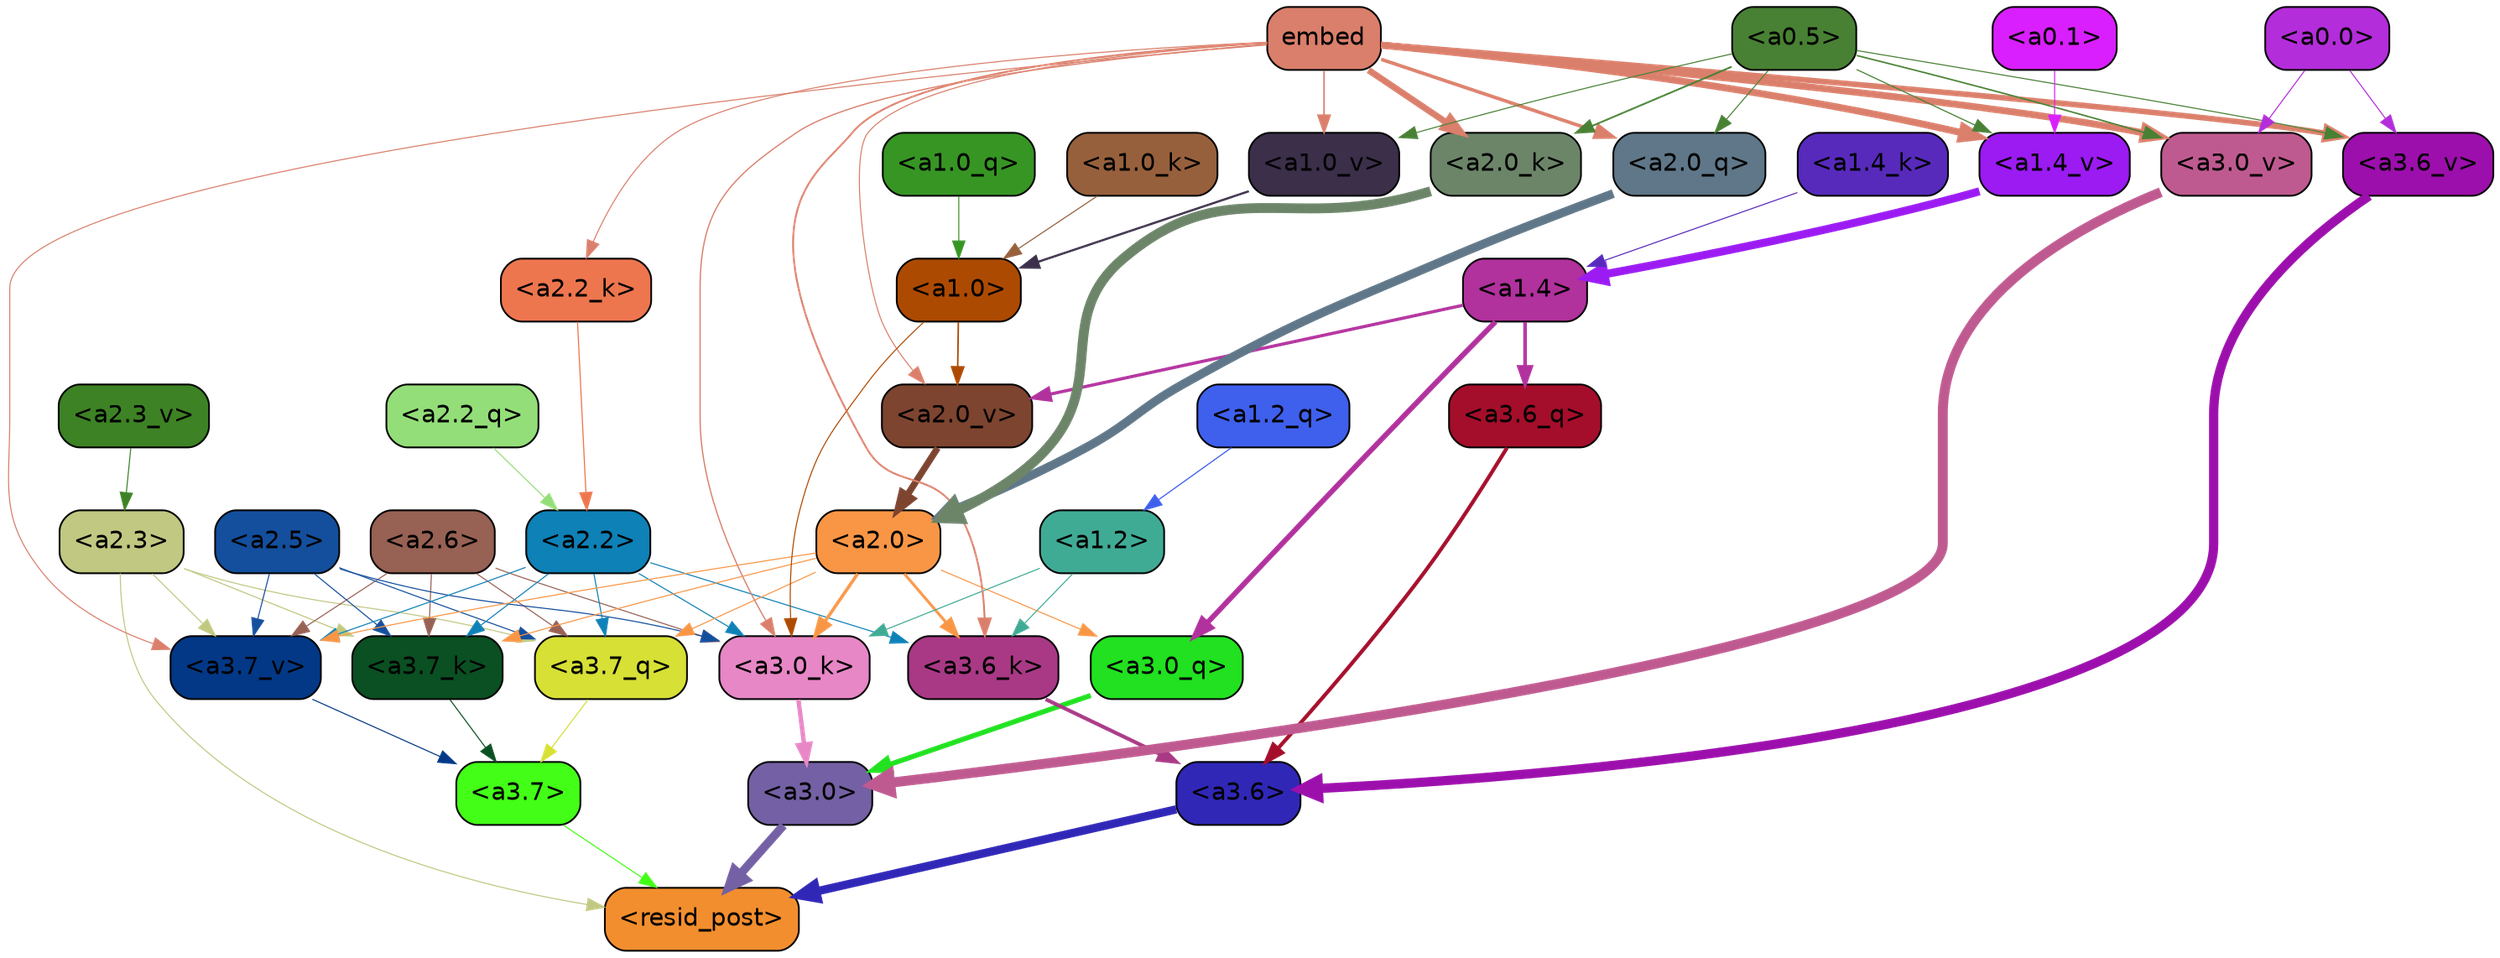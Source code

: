 strict digraph "" {
	graph [bgcolor=transparent,
		layout=dot,
		overlap=false,
		splines=true
	];
	"<a3.7>"	[color=black,
		fillcolor="#43fe17",
		fontname=Helvetica,
		shape=box,
		style="filled, rounded"];
	"<resid_post>"	[color=black,
		fillcolor="#f28e2e",
		fontname=Helvetica,
		shape=box,
		style="filled, rounded"];
	"<a3.7>" -> "<resid_post>"	[color="#43fe17",
		penwidth=0.6];
	"<a3.6>"	[color=black,
		fillcolor="#3027b7",
		fontname=Helvetica,
		shape=box,
		style="filled, rounded"];
	"<a3.6>" -> "<resid_post>"	[color="#3027b7",
		penwidth=4.751592040061951];
	"<a3.0>"	[color=black,
		fillcolor="#7460a4",
		fontname=Helvetica,
		shape=box,
		style="filled, rounded"];
	"<a3.0>" -> "<resid_post>"	[color="#7460a4",
		penwidth=4.904066681861877];
	"<a2.3>"	[color=black,
		fillcolor="#c1c881",
		fontname=Helvetica,
		shape=box,
		style="filled, rounded"];
	"<a2.3>" -> "<resid_post>"	[color="#c1c881",
		penwidth=0.6];
	"<a3.7_q>"	[color=black,
		fillcolor="#d7e035",
		fontname=Helvetica,
		shape=box,
		style="filled, rounded"];
	"<a2.3>" -> "<a3.7_q>"	[color="#c1c881",
		penwidth=0.6];
	"<a3.7_k>"	[color=black,
		fillcolor="#0a5022",
		fontname=Helvetica,
		shape=box,
		style="filled, rounded"];
	"<a2.3>" -> "<a3.7_k>"	[color="#c1c881",
		penwidth=0.6];
	"<a3.7_v>"	[color=black,
		fillcolor="#033886",
		fontname=Helvetica,
		shape=box,
		style="filled, rounded"];
	"<a2.3>" -> "<a3.7_v>"	[color="#c1c881",
		penwidth=0.6];
	"<a3.7_q>" -> "<a3.7>"	[color="#d7e035",
		penwidth=0.6];
	"<a3.6_q>"	[color=black,
		fillcolor="#a40e2a",
		fontname=Helvetica,
		shape=box,
		style="filled, rounded"];
	"<a3.6_q>" -> "<a3.6>"	[color="#a40e2a",
		penwidth=2.160832464694977];
	"<a3.0_q>"	[color=black,
		fillcolor="#21e120",
		fontname=Helvetica,
		shape=box,
		style="filled, rounded"];
	"<a3.0_q>" -> "<a3.0>"	[color="#21e120",
		penwidth=2.870753765106201];
	"<a3.7_k>" -> "<a3.7>"	[color="#0a5022",
		penwidth=0.6];
	"<a3.6_k>"	[color=black,
		fillcolor="#a93985",
		fontname=Helvetica,
		shape=box,
		style="filled, rounded"];
	"<a3.6_k>" -> "<a3.6>"	[color="#a93985",
		penwidth=2.13908451795578];
	"<a3.0_k>"	[color=black,
		fillcolor="#e787c6",
		fontname=Helvetica,
		shape=box,
		style="filled, rounded"];
	"<a3.0_k>" -> "<a3.0>"	[color="#e787c6",
		penwidth=2.520303964614868];
	"<a3.7_v>" -> "<a3.7>"	[color="#033886",
		penwidth=0.6];
	"<a3.6_v>"	[color=black,
		fillcolor="#9c0fac",
		fontname=Helvetica,
		shape=box,
		style="filled, rounded"];
	"<a3.6_v>" -> "<a3.6>"	[color="#9c0fac",
		penwidth=5.297133803367615];
	"<a3.0_v>"	[color=black,
		fillcolor="#bf5a90",
		fontname=Helvetica,
		shape=box,
		style="filled, rounded"];
	"<a3.0_v>" -> "<a3.0>"	[color="#bf5a90",
		penwidth=5.680712580680847];
	"<a2.6>"	[color=black,
		fillcolor="#976154",
		fontname=Helvetica,
		shape=box,
		style="filled, rounded"];
	"<a2.6>" -> "<a3.7_q>"	[color="#976154",
		penwidth=0.6];
	"<a2.6>" -> "<a3.7_k>"	[color="#976154",
		penwidth=0.6];
	"<a2.6>" -> "<a3.0_k>"	[color="#976154",
		penwidth=0.6];
	"<a2.6>" -> "<a3.7_v>"	[color="#976154",
		penwidth=0.6];
	"<a2.5>"	[color=black,
		fillcolor="#144f9d",
		fontname=Helvetica,
		shape=box,
		style="filled, rounded"];
	"<a2.5>" -> "<a3.7_q>"	[color="#144f9d",
		penwidth=0.6];
	"<a2.5>" -> "<a3.7_k>"	[color="#144f9d",
		penwidth=0.6];
	"<a2.5>" -> "<a3.0_k>"	[color="#144f9d",
		penwidth=0.6];
	"<a2.5>" -> "<a3.7_v>"	[color="#144f9d",
		penwidth=0.6];
	"<a2.2>"	[color=black,
		fillcolor="#0e81b7",
		fontname=Helvetica,
		shape=box,
		style="filled, rounded"];
	"<a2.2>" -> "<a3.7_q>"	[color="#0e81b7",
		penwidth=0.6];
	"<a2.2>" -> "<a3.7_k>"	[color="#0e81b7",
		penwidth=0.6];
	"<a2.2>" -> "<a3.6_k>"	[color="#0e81b7",
		penwidth=0.6];
	"<a2.2>" -> "<a3.0_k>"	[color="#0e81b7",
		penwidth=0.6];
	"<a2.2>" -> "<a3.7_v>"	[color="#0e81b7",
		penwidth=0.6];
	"<a2.0>"	[color=black,
		fillcolor="#f99646",
		fontname=Helvetica,
		shape=box,
		style="filled, rounded"];
	"<a2.0>" -> "<a3.7_q>"	[color="#f99646",
		penwidth=0.6];
	"<a2.0>" -> "<a3.0_q>"	[color="#f99646",
		penwidth=0.6];
	"<a2.0>" -> "<a3.7_k>"	[color="#f99646",
		penwidth=0.6];
	"<a2.0>" -> "<a3.6_k>"	[color="#f99646",
		penwidth=1.5897698998451233];
	"<a2.0>" -> "<a3.0_k>"	[color="#f99646",
		penwidth=1.8405593037605286];
	"<a2.0>" -> "<a3.7_v>"	[color="#f99646",
		penwidth=0.6];
	"<a1.4>"	[color=black,
		fillcolor="#b1319d",
		fontname=Helvetica,
		shape=box,
		style="filled, rounded"];
	"<a1.4>" -> "<a3.6_q>"	[color="#b1319d",
		penwidth=2.0260728895664215];
	"<a1.4>" -> "<a3.0_q>"	[color="#b1319d",
		penwidth=3.0185627341270447];
	"<a2.0_v>"	[color=black,
		fillcolor="#7d4430",
		fontname=Helvetica,
		shape=box,
		style="filled, rounded"];
	"<a1.4>" -> "<a2.0_v>"	[color="#b1319d",
		penwidth=1.7970525026321411];
	"<a1.2>"	[color=black,
		fillcolor="#40ab95",
		fontname=Helvetica,
		shape=box,
		style="filled, rounded"];
	"<a1.2>" -> "<a3.6_k>"	[color="#40ab95",
		penwidth=0.6];
	"<a1.2>" -> "<a3.0_k>"	[color="#40ab95",
		penwidth=0.6];
	embed	[color=black,
		fillcolor="#da7f6b",
		fontname=Helvetica,
		shape=box,
		style="filled, rounded"];
	embed -> "<a3.6_k>"	[color="#da7f6b",
		penwidth=1.046662151813507];
	embed -> "<a3.0_k>"	[color="#da7f6b",
		penwidth=0.6995279788970947];
	embed -> "<a3.7_v>"	[color="#da7f6b",
		penwidth=0.6];
	embed -> "<a3.6_v>"	[color="#da7f6b",
		penwidth=3.1840110421180725];
	embed -> "<a3.0_v>"	[color="#da7f6b",
		penwidth=3.9005755856633186];
	"<a2.0_q>"	[color=black,
		fillcolor="#5f7788",
		fontname=Helvetica,
		shape=box,
		style="filled, rounded"];
	embed -> "<a2.0_q>"	[color="#da7f6b",
		penwidth=1.9669389724731445];
	"<a2.2_k>"	[color=black,
		fillcolor="#ee764e",
		fontname=Helvetica,
		shape=box,
		style="filled, rounded"];
	embed -> "<a2.2_k>"	[color="#da7f6b",
		penwidth=0.6];
	"<a2.0_k>"	[color=black,
		fillcolor="#6c8569",
		fontname=Helvetica,
		shape=box,
		style="filled, rounded"];
	embed -> "<a2.0_k>"	[color="#da7f6b",
		penwidth=3.6898754835128784];
	embed -> "<a2.0_v>"	[color="#da7f6b",
		penwidth=0.6];
	"<a1.4_v>"	[color=black,
		fillcolor="#9b1bf2",
		fontname=Helvetica,
		shape=box,
		style="filled, rounded"];
	embed -> "<a1.4_v>"	[color="#da7f6b",
		penwidth=3.992354243993759];
	"<a1.0_v>"	[color=black,
		fillcolor="#3b2f4a",
		fontname=Helvetica,
		shape=box,
		style="filled, rounded"];
	embed -> "<a1.0_v>"	[color="#da7f6b",
		penwidth=0.8768336176872253];
	"<a1.0>"	[color=black,
		fillcolor="#ad4a02",
		fontname=Helvetica,
		shape=box,
		style="filled, rounded"];
	"<a1.0>" -> "<a3.0_k>"	[color="#ad4a02",
		penwidth=0.6];
	"<a1.0>" -> "<a2.0_v>"	[color="#ad4a02",
		penwidth=0.8836666345596313];
	"<a0.5>"	[color=black,
		fillcolor="#488134",
		fontname=Helvetica,
		shape=box,
		style="filled, rounded"];
	"<a0.5>" -> "<a3.6_v>"	[color="#488134",
		penwidth=0.6];
	"<a0.5>" -> "<a3.0_v>"	[color="#488134",
		penwidth=0.8493617177009583];
	"<a0.5>" -> "<a2.0_q>"	[color="#488134",
		penwidth=0.6];
	"<a0.5>" -> "<a2.0_k>"	[color="#488134",
		penwidth=0.9942188858985901];
	"<a0.5>" -> "<a1.4_v>"	[color="#488134",
		penwidth=0.6379710733890533];
	"<a0.5>" -> "<a1.0_v>"	[color="#488134",
		penwidth=0.6];
	"<a0.0>"	[color=black,
		fillcolor="#b32dda",
		fontname=Helvetica,
		shape=box,
		style="filled, rounded"];
	"<a0.0>" -> "<a3.6_v>"	[color="#b32dda",
		penwidth=0.6];
	"<a0.0>" -> "<a3.0_v>"	[color="#b32dda",
		penwidth=0.6];
	"<a2.2_q>"	[color=black,
		fillcolor="#94de79",
		fontname=Helvetica,
		shape=box,
		style="filled, rounded"];
	"<a2.2_q>" -> "<a2.2>"	[color="#94de79",
		penwidth=0.6];
	"<a2.0_q>" -> "<a2.0>"	[color="#5f7788",
		penwidth=5.0040658712387085];
	"<a2.2_k>" -> "<a2.2>"	[color="#ee764e",
		penwidth=0.6304321400821209];
	"<a2.0_k>" -> "<a2.0>"	[color="#6c8569",
		penwidth=5.6445024609565735];
	"<a2.3_v>"	[color=black,
		fillcolor="#3d8225",
		fontname=Helvetica,
		shape=box,
		style="filled, rounded"];
	"<a2.3_v>" -> "<a2.3>"	[color="#3d8225",
		penwidth=0.6];
	"<a2.0_v>" -> "<a2.0>"	[color="#7d4430",
		penwidth=3.781584322452545];
	"<a1.2_q>"	[color=black,
		fillcolor="#3f60ed",
		fontname=Helvetica,
		shape=box,
		style="filled, rounded"];
	"<a1.2_q>" -> "<a1.2>"	[color="#3f60ed",
		penwidth=0.6481351256370544];
	"<a1.0_q>"	[color=black,
		fillcolor="#379524",
		fontname=Helvetica,
		shape=box,
		style="filled, rounded"];
	"<a1.0_q>" -> "<a1.0>"	[color="#379524",
		penwidth=0.6];
	"<a1.4_k>"	[color=black,
		fillcolor="#572abc",
		fontname=Helvetica,
		shape=box,
		style="filled, rounded"];
	"<a1.4_k>" -> "<a1.4>"	[color="#572abc",
		penwidth=0.6];
	"<a1.0_k>"	[color=black,
		fillcolor="#97603c",
		fontname=Helvetica,
		shape=box,
		style="filled, rounded"];
	"<a1.0_k>" -> "<a1.0>"	[color="#97603c",
		penwidth=0.6];
	"<a1.4_v>" -> "<a1.4>"	[color="#9b1bf2",
		penwidth=4.602061748504639];
	"<a1.0_v>" -> "<a1.0>"	[color="#3b2f4a",
		penwidth=1.227757602930069];
	"<a0.1>"	[color=black,
		fillcolor="#d91ffe",
		fontname=Helvetica,
		shape=box,
		style="filled, rounded"];
	"<a0.1>" -> "<a1.4_v>"	[color="#d91ffe",
		penwidth=0.6];
}
